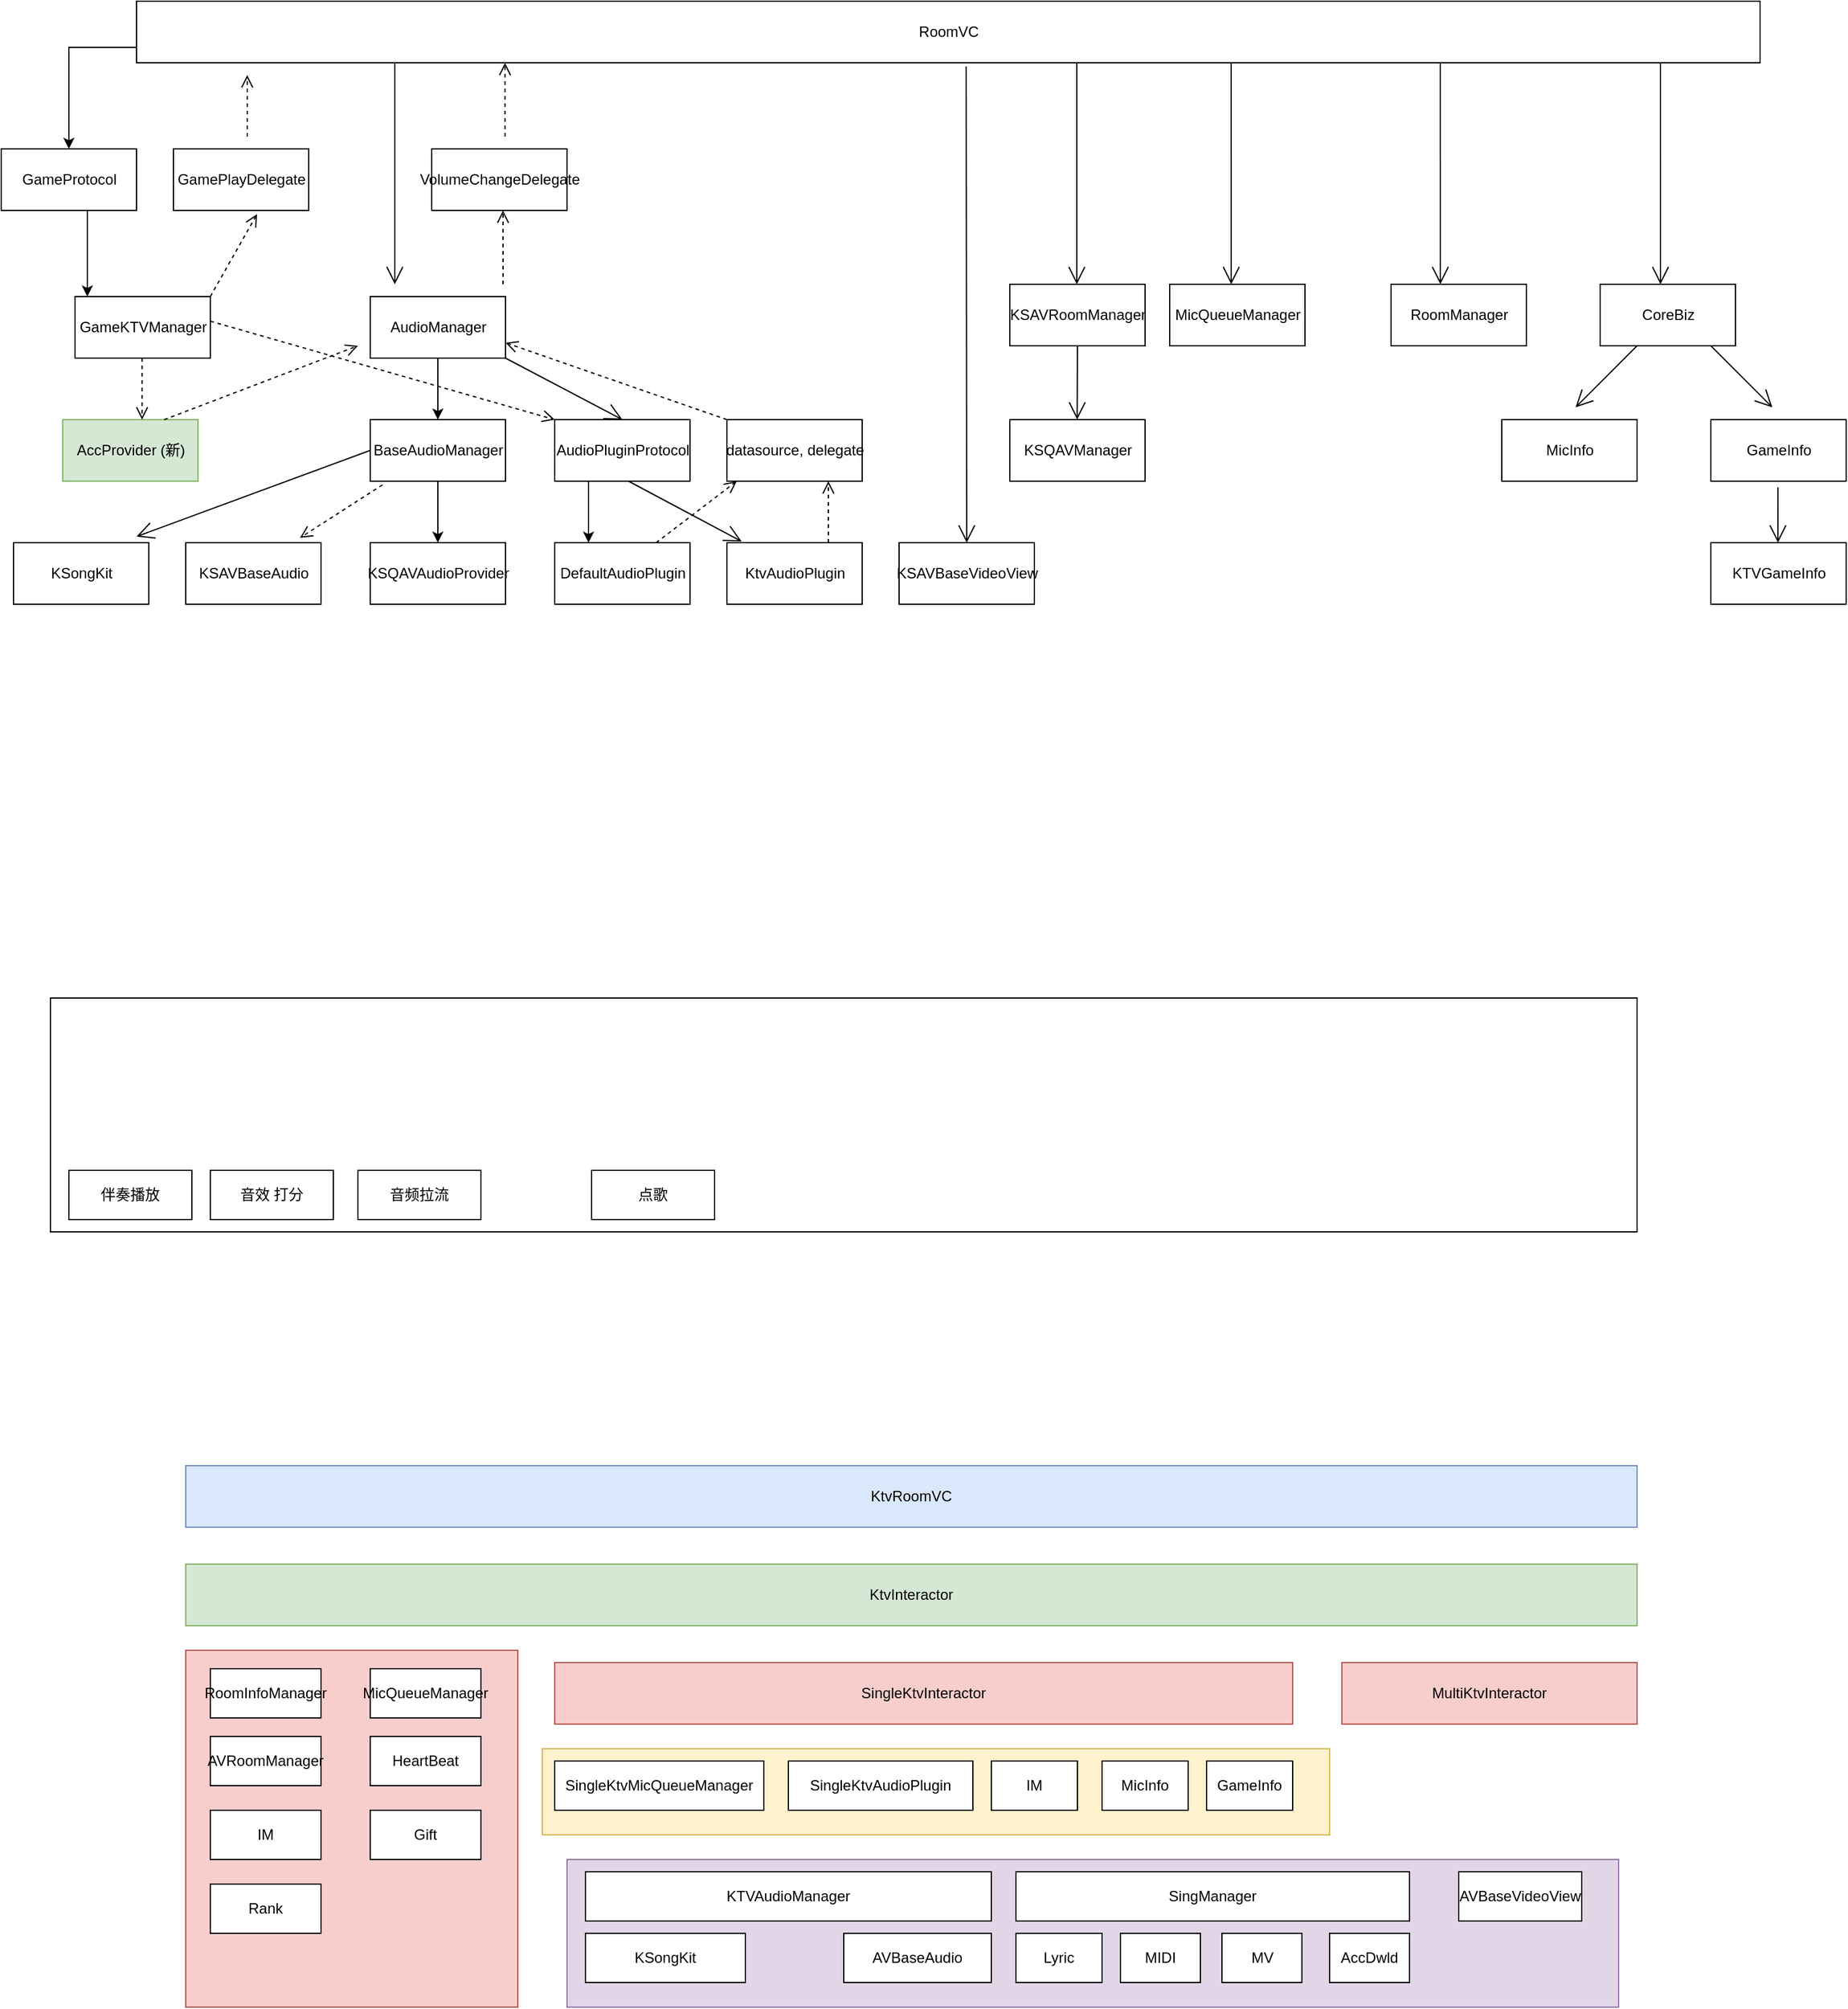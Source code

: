 <mxfile version="13.10.2" type="github">
  <diagram id="RX8tZE7j9Tt-qlyoLgVX" name="Page-1">
    <mxGraphModel dx="1721" dy="1003" grid="1" gridSize="10" guides="1" tooltips="1" connect="1" arrows="1" fold="1" page="1" pageScale="1" pageWidth="3300" pageHeight="4681" math="0" shadow="0">
      <root>
        <mxCell id="0" />
        <mxCell id="1" parent="0" />
        <mxCell id="LNAnqtrbUqoBeL77SgQ4-29" value="" style="rounded=0;whiteSpace=wrap;html=1;fillColor=#fff2cc;strokeColor=#d6b656;" vertex="1" parent="1">
          <mxGeometry x="930" y="1800" width="640" height="70" as="geometry" />
        </mxCell>
        <mxCell id="LNAnqtrbUqoBeL77SgQ4-23" value="" style="rounded=0;whiteSpace=wrap;html=1;fillColor=#e1d5e7;strokeColor=#9673a6;" vertex="1" parent="1">
          <mxGeometry x="950" y="1890" width="855" height="120" as="geometry" />
        </mxCell>
        <mxCell id="dRoRpwYoGaoy_X5UFxtA-8" value="RoomManager" style="html=1;" parent="1" vertex="1">
          <mxGeometry x="1620" y="610" width="110" height="50" as="geometry" />
        </mxCell>
        <mxCell id="dRoRpwYoGaoy_X5UFxtA-9" value="MicQueueManager" style="html=1;" parent="1" vertex="1">
          <mxGeometry x="1440" y="610" width="110" height="50" as="geometry" />
        </mxCell>
        <mxCell id="dRoRpwYoGaoy_X5UFxtA-11" value="CoreBiz" style="html=1;" parent="1" vertex="1">
          <mxGeometry x="1790" y="610" width="110" height="50" as="geometry" />
        </mxCell>
        <mxCell id="dRoRpwYoGaoy_X5UFxtA-12" value="MicInfo" style="html=1;" parent="1" vertex="1">
          <mxGeometry x="1710" y="720" width="110" height="50" as="geometry" />
        </mxCell>
        <mxCell id="dRoRpwYoGaoy_X5UFxtA-13" value="GameInfo" style="html=1;" parent="1" vertex="1">
          <mxGeometry x="1880" y="720" width="110" height="50" as="geometry" />
        </mxCell>
        <mxCell id="dRoRpwYoGaoy_X5UFxtA-14" value="KTVGameInfo" style="html=1;" parent="1" vertex="1">
          <mxGeometry x="1880" y="820" width="110" height="50" as="geometry" />
        </mxCell>
        <mxCell id="dRoRpwYoGaoy_X5UFxtA-16" value="GameProtocol" style="html=1;" parent="1" vertex="1">
          <mxGeometry x="490" y="500" width="110" height="50" as="geometry" />
        </mxCell>
        <mxCell id="dRoRpwYoGaoy_X5UFxtA-62" style="edgeStyle=orthogonalEdgeStyle;rounded=0;orthogonalLoop=1;jettySize=auto;html=1;exitX=0.25;exitY=1;exitDx=0;exitDy=0;entryX=0.25;entryY=0;entryDx=0;entryDy=0;" parent="1" source="dRoRpwYoGaoy_X5UFxtA-18" target="dRoRpwYoGaoy_X5UFxtA-59" edge="1">
          <mxGeometry relative="1" as="geometry" />
        </mxCell>
        <mxCell id="dRoRpwYoGaoy_X5UFxtA-18" value="AudioPluginProtocol" style="html=1;" parent="1" vertex="1">
          <mxGeometry x="940" y="720" width="110" height="50" as="geometry" />
        </mxCell>
        <mxCell id="dRoRpwYoGaoy_X5UFxtA-19" value="GameKTVManager" style="html=1;" parent="1" vertex="1">
          <mxGeometry x="550" y="620" width="110" height="50" as="geometry" />
        </mxCell>
        <mxCell id="dRoRpwYoGaoy_X5UFxtA-20" value="GamePlayDelegate" style="html=1;" parent="1" vertex="1">
          <mxGeometry x="630" y="500" width="110" height="50" as="geometry" />
        </mxCell>
        <mxCell id="dRoRpwYoGaoy_X5UFxtA-50" style="edgeStyle=orthogonalEdgeStyle;rounded=0;orthogonalLoop=1;jettySize=auto;html=1;exitX=0;exitY=0.75;exitDx=0;exitDy=0;entryX=0.5;entryY=0;entryDx=0;entryDy=0;" parent="1" source="dRoRpwYoGaoy_X5UFxtA-31" target="dRoRpwYoGaoy_X5UFxtA-16" edge="1">
          <mxGeometry relative="1" as="geometry" />
        </mxCell>
        <mxCell id="dRoRpwYoGaoy_X5UFxtA-31" value="RoomVC" style="html=1;" parent="1" vertex="1">
          <mxGeometry x="600" y="380" width="1320" height="50" as="geometry" />
        </mxCell>
        <mxCell id="dRoRpwYoGaoy_X5UFxtA-58" style="edgeStyle=orthogonalEdgeStyle;rounded=0;orthogonalLoop=1;jettySize=auto;html=1;exitX=0.5;exitY=1;exitDx=0;exitDy=0;entryX=0.5;entryY=0;entryDx=0;entryDy=0;" parent="1" source="dRoRpwYoGaoy_X5UFxtA-37" target="dRoRpwYoGaoy_X5UFxtA-52" edge="1">
          <mxGeometry relative="1" as="geometry" />
        </mxCell>
        <mxCell id="dRoRpwYoGaoy_X5UFxtA-37" value="AudioManager" style="html=1;" parent="1" vertex="1">
          <mxGeometry x="790" y="620" width="110" height="50" as="geometry" />
        </mxCell>
        <mxCell id="dRoRpwYoGaoy_X5UFxtA-38" value="KSAVRoomManager" style="html=1;" parent="1" vertex="1">
          <mxGeometry x="1310" y="610" width="110" height="50" as="geometry" />
        </mxCell>
        <mxCell id="dRoRpwYoGaoy_X5UFxtA-39" value="VolumeChangeDelegate" style="html=1;" parent="1" vertex="1">
          <mxGeometry x="840" y="500" width="110" height="50" as="geometry" />
        </mxCell>
        <mxCell id="dRoRpwYoGaoy_X5UFxtA-46" value="" style="html=1;verticalAlign=bottom;endArrow=open;dashed=1;endSize=8;" parent="1" edge="1">
          <mxGeometry y="50" relative="1" as="geometry">
            <mxPoint x="690" y="490" as="sourcePoint" />
            <mxPoint x="690" y="440" as="targetPoint" />
            <mxPoint as="offset" />
          </mxGeometry>
        </mxCell>
        <mxCell id="dRoRpwYoGaoy_X5UFxtA-47" value="" style="html=1;verticalAlign=bottom;endArrow=open;dashed=1;endSize=8;exitX=1;exitY=0;exitDx=0;exitDy=0;entryX=0.618;entryY=1.06;entryDx=0;entryDy=0;entryPerimeter=0;" parent="1" source="dRoRpwYoGaoy_X5UFxtA-19" target="dRoRpwYoGaoy_X5UFxtA-20" edge="1">
          <mxGeometry y="50" relative="1" as="geometry">
            <mxPoint x="794.5" y="610" as="sourcePoint" />
            <mxPoint x="794.5" y="560" as="targetPoint" />
            <mxPoint as="offset" />
          </mxGeometry>
        </mxCell>
        <mxCell id="dRoRpwYoGaoy_X5UFxtA-48" style="edgeStyle=orthogonalEdgeStyle;rounded=0;orthogonalLoop=1;jettySize=auto;html=1;" parent="1" edge="1">
          <mxGeometry relative="1" as="geometry">
            <mxPoint x="560" y="590" as="sourcePoint" />
            <mxPoint x="560" y="620" as="targetPoint" />
            <Array as="points">
              <mxPoint x="560" y="550" />
              <mxPoint x="560" y="550" />
            </Array>
          </mxGeometry>
        </mxCell>
        <mxCell id="dRoRpwYoGaoy_X5UFxtA-57" style="edgeStyle=orthogonalEdgeStyle;rounded=0;orthogonalLoop=1;jettySize=auto;html=1;exitX=0.5;exitY=1;exitDx=0;exitDy=0;entryX=0.5;entryY=0;entryDx=0;entryDy=0;" parent="1" source="dRoRpwYoGaoy_X5UFxtA-52" target="dRoRpwYoGaoy_X5UFxtA-56" edge="1">
          <mxGeometry relative="1" as="geometry" />
        </mxCell>
        <mxCell id="dRoRpwYoGaoy_X5UFxtA-52" value="BaseAudioManager" style="html=1;" parent="1" vertex="1">
          <mxGeometry x="790" y="720" width="110" height="50" as="geometry" />
        </mxCell>
        <mxCell id="dRoRpwYoGaoy_X5UFxtA-54" value="" style="html=1;verticalAlign=bottom;endArrow=open;dashed=1;endSize=8;entryX=0.618;entryY=1.06;entryDx=0;entryDy=0;entryPerimeter=0;" parent="1" edge="1">
          <mxGeometry y="50" relative="1" as="geometry">
            <mxPoint x="898" y="610" as="sourcePoint" />
            <mxPoint x="897.98" y="550" as="targetPoint" />
            <mxPoint as="offset" />
          </mxGeometry>
        </mxCell>
        <mxCell id="dRoRpwYoGaoy_X5UFxtA-55" value="" style="html=1;verticalAlign=bottom;endArrow=open;dashed=1;endSize=8;entryX=0.618;entryY=1.06;entryDx=0;entryDy=0;entryPerimeter=0;" parent="1" edge="1">
          <mxGeometry y="50" relative="1" as="geometry">
            <mxPoint x="899.62" y="490" as="sourcePoint" />
            <mxPoint x="899.6" y="430" as="targetPoint" />
            <mxPoint as="offset" />
          </mxGeometry>
        </mxCell>
        <mxCell id="dRoRpwYoGaoy_X5UFxtA-56" value="KSQAVAudioProvider" style="html=1;" parent="1" vertex="1">
          <mxGeometry x="790" y="820" width="110" height="50" as="geometry" />
        </mxCell>
        <mxCell id="dRoRpwYoGaoy_X5UFxtA-59" value="DefaultAudioPlugin" style="html=1;" parent="1" vertex="1">
          <mxGeometry x="940" y="820" width="110" height="50" as="geometry" />
        </mxCell>
        <mxCell id="dRoRpwYoGaoy_X5UFxtA-60" value="KtvAudioPlugin" style="html=1;" parent="1" vertex="1">
          <mxGeometry x="1080" y="820" width="110" height="50" as="geometry" />
        </mxCell>
        <mxCell id="dRoRpwYoGaoy_X5UFxtA-64" value="datasource, delegate" style="html=1;" parent="1" vertex="1">
          <mxGeometry x="1080" y="720" width="110" height="50" as="geometry" />
        </mxCell>
        <mxCell id="dRoRpwYoGaoy_X5UFxtA-67" value="" style="html=1;verticalAlign=bottom;endArrow=open;dashed=1;endSize=8;exitX=0.75;exitY=0;exitDx=0;exitDy=0;entryX=0.618;entryY=1.06;entryDx=0;entryDy=0;entryPerimeter=0;" parent="1" source="dRoRpwYoGaoy_X5UFxtA-59" edge="1">
          <mxGeometry y="50" relative="1" as="geometry">
            <mxPoint x="1050" y="837" as="sourcePoint" />
            <mxPoint x="1087.98" y="770" as="targetPoint" />
            <mxPoint as="offset" />
          </mxGeometry>
        </mxCell>
        <mxCell id="dRoRpwYoGaoy_X5UFxtA-68" value="" style="html=1;verticalAlign=bottom;endArrow=open;dashed=1;endSize=8;exitX=0.75;exitY=0;exitDx=0;exitDy=0;entryX=0.75;entryY=1;entryDx=0;entryDy=0;" parent="1" source="dRoRpwYoGaoy_X5UFxtA-60" target="dRoRpwYoGaoy_X5UFxtA-64" edge="1">
          <mxGeometry y="50" relative="1" as="geometry">
            <mxPoint x="1120" y="820" as="sourcePoint" />
            <mxPoint x="1185.48" y="770" as="targetPoint" />
            <mxPoint as="offset" />
          </mxGeometry>
        </mxCell>
        <mxCell id="dRoRpwYoGaoy_X5UFxtA-69" value="" style="html=1;verticalAlign=bottom;endArrow=open;dashed=1;endSize=8;exitX=0;exitY=0;exitDx=0;exitDy=0;entryX=1;entryY=0.75;entryDx=0;entryDy=0;" parent="1" source="dRoRpwYoGaoy_X5UFxtA-64" target="dRoRpwYoGaoy_X5UFxtA-37" edge="1">
          <mxGeometry y="50" relative="1" as="geometry">
            <mxPoint x="1070" y="710" as="sourcePoint" />
            <mxPoint x="1070" y="660" as="targetPoint" />
            <mxPoint as="offset" />
          </mxGeometry>
        </mxCell>
        <mxCell id="dRoRpwYoGaoy_X5UFxtA-71" value="" style="endArrow=open;endFill=1;endSize=12;html=1;entryX=0.109;entryY=-0.02;entryDx=0;entryDy=0;entryPerimeter=0;" parent="1" target="dRoRpwYoGaoy_X5UFxtA-60" edge="1">
          <mxGeometry width="160" relative="1" as="geometry">
            <mxPoint x="1000" y="770" as="sourcePoint" />
            <mxPoint x="1090" y="830" as="targetPoint" />
          </mxGeometry>
        </mxCell>
        <mxCell id="dRoRpwYoGaoy_X5UFxtA-73" value="" style="endArrow=open;endFill=1;endSize=12;html=1;" parent="1" edge="1">
          <mxGeometry width="160" relative="1" as="geometry">
            <mxPoint x="810" y="430" as="sourcePoint" />
            <mxPoint x="810" y="610" as="targetPoint" />
          </mxGeometry>
        </mxCell>
        <mxCell id="dRoRpwYoGaoy_X5UFxtA-74" value="" style="endArrow=open;endFill=1;endSize=12;html=1;" parent="1" edge="1">
          <mxGeometry width="160" relative="1" as="geometry">
            <mxPoint x="1364.5" y="430" as="sourcePoint" />
            <mxPoint x="1364.5" y="610" as="targetPoint" />
          </mxGeometry>
        </mxCell>
        <mxCell id="dRoRpwYoGaoy_X5UFxtA-75" value="" style="endArrow=open;endFill=1;endSize=12;html=1;entryX=0.455;entryY=0;entryDx=0;entryDy=0;entryPerimeter=0;" parent="1" target="dRoRpwYoGaoy_X5UFxtA-9" edge="1">
          <mxGeometry width="160" relative="1" as="geometry">
            <mxPoint x="1490" y="430" as="sourcePoint" />
            <mxPoint x="1490" y="595" as="targetPoint" />
          </mxGeometry>
        </mxCell>
        <mxCell id="dRoRpwYoGaoy_X5UFxtA-76" value="KSQAVManager" style="html=1;" parent="1" vertex="1">
          <mxGeometry x="1310" y="720" width="110" height="50" as="geometry" />
        </mxCell>
        <mxCell id="dRoRpwYoGaoy_X5UFxtA-77" value="" style="endArrow=open;endFill=1;endSize=12;html=1;" parent="1" edge="1">
          <mxGeometry width="160" relative="1" as="geometry">
            <mxPoint x="1365.01" y="660" as="sourcePoint" />
            <mxPoint x="1364.76" y="720" as="targetPoint" />
          </mxGeometry>
        </mxCell>
        <mxCell id="dRoRpwYoGaoy_X5UFxtA-78" value="AccProvider (新)" style="html=1;fillColor=#d5e8d4;strokeColor=#82b366;" parent="1" vertex="1">
          <mxGeometry x="540" y="720" width="110" height="50" as="geometry" />
        </mxCell>
        <mxCell id="dRoRpwYoGaoy_X5UFxtA-80" value="" style="html=1;verticalAlign=bottom;endArrow=open;dashed=1;endSize=8;entryX=0.618;entryY=1.06;entryDx=0;entryDy=0;entryPerimeter=0;fillColor=#f8cecc;" parent="1" edge="1">
          <mxGeometry y="50" relative="1" as="geometry">
            <mxPoint x="604.5" y="670" as="sourcePoint" />
            <mxPoint x="604.5" y="720" as="targetPoint" />
            <mxPoint as="offset" />
          </mxGeometry>
        </mxCell>
        <mxCell id="dRoRpwYoGaoy_X5UFxtA-81" value="" style="html=1;verticalAlign=bottom;endArrow=open;dashed=1;endSize=8;exitX=0.75;exitY=0;exitDx=0;exitDy=0;" parent="1" source="dRoRpwYoGaoy_X5UFxtA-78" edge="1">
          <mxGeometry y="50" relative="1" as="geometry">
            <mxPoint x="690" y="690" as="sourcePoint" />
            <mxPoint x="780" y="660" as="targetPoint" />
            <mxPoint as="offset" />
          </mxGeometry>
        </mxCell>
        <mxCell id="YZkKuV9QOpAfeZF1AWrd-1" value="" style="endArrow=open;endFill=1;endSize=12;html=1;entryX=0.455;entryY=0;entryDx=0;entryDy=0;entryPerimeter=0;" parent="1" edge="1">
          <mxGeometry width="160" relative="1" as="geometry">
            <mxPoint x="1660" y="430" as="sourcePoint" />
            <mxPoint x="1660.05" y="610" as="targetPoint" />
          </mxGeometry>
        </mxCell>
        <mxCell id="YZkKuV9QOpAfeZF1AWrd-2" value="" style="endArrow=open;endFill=1;endSize=12;html=1;entryX=0.455;entryY=0;entryDx=0;entryDy=0;entryPerimeter=0;" parent="1" edge="1">
          <mxGeometry width="160" relative="1" as="geometry">
            <mxPoint x="1839" y="430" as="sourcePoint" />
            <mxPoint x="1839.05" y="610" as="targetPoint" />
          </mxGeometry>
        </mxCell>
        <mxCell id="YZkKuV9QOpAfeZF1AWrd-3" value="" style="endArrow=open;endFill=1;endSize=12;html=1;entryX=0.455;entryY=0;entryDx=0;entryDy=0;entryPerimeter=0;" parent="1" edge="1">
          <mxGeometry width="160" relative="1" as="geometry">
            <mxPoint x="1820" y="660" as="sourcePoint" />
            <mxPoint x="1770.0" y="710" as="targetPoint" />
          </mxGeometry>
        </mxCell>
        <mxCell id="YZkKuV9QOpAfeZF1AWrd-4" value="" style="endArrow=open;endFill=1;endSize=12;html=1;entryX=0.455;entryY=0;entryDx=0;entryDy=0;entryPerimeter=0;" parent="1" edge="1">
          <mxGeometry width="160" relative="1" as="geometry">
            <mxPoint x="1880" y="660" as="sourcePoint" />
            <mxPoint x="1930" y="710" as="targetPoint" />
          </mxGeometry>
        </mxCell>
        <mxCell id="YZkKuV9QOpAfeZF1AWrd-5" value="" style="endArrow=open;endFill=1;endSize=12;html=1;entryX=0.455;entryY=0;entryDx=0;entryDy=0;entryPerimeter=0;" parent="1" edge="1">
          <mxGeometry width="160" relative="1" as="geometry">
            <mxPoint x="1934.5" y="775" as="sourcePoint" />
            <mxPoint x="1934.55" y="820" as="targetPoint" />
          </mxGeometry>
        </mxCell>
        <mxCell id="YZkKuV9QOpAfeZF1AWrd-7" value="" style="html=1;verticalAlign=bottom;endArrow=open;dashed=1;endSize=8;exitX=0.75;exitY=0;exitDx=0;exitDy=0;entryX=0;entryY=0;entryDx=0;entryDy=0;" parent="1" target="dRoRpwYoGaoy_X5UFxtA-18" edge="1">
          <mxGeometry y="50" relative="1" as="geometry">
            <mxPoint x="660" y="640" as="sourcePoint" />
            <mxPoint x="930" y="720" as="targetPoint" />
            <mxPoint as="offset" />
          </mxGeometry>
        </mxCell>
        <mxCell id="YZkKuV9QOpAfeZF1AWrd-8" value="" style="rounded=0;whiteSpace=wrap;html=1;" parent="1" vertex="1">
          <mxGeometry x="530" y="1190" width="1290" height="190" as="geometry" />
        </mxCell>
        <mxCell id="YZkKuV9QOpAfeZF1AWrd-9" value="伴奏播放" style="rounded=0;whiteSpace=wrap;html=1;" parent="1" vertex="1">
          <mxGeometry x="545" y="1330" width="100" height="40" as="geometry" />
        </mxCell>
        <mxCell id="YZkKuV9QOpAfeZF1AWrd-11" value="音频拉流" style="rounded=0;whiteSpace=wrap;html=1;" parent="1" vertex="1">
          <mxGeometry x="780" y="1330" width="100" height="40" as="geometry" />
        </mxCell>
        <mxCell id="YZkKuV9QOpAfeZF1AWrd-12" value="KSAVBaseAudio" style="html=1;" parent="1" vertex="1">
          <mxGeometry x="640" y="820" width="110" height="50" as="geometry" />
        </mxCell>
        <mxCell id="YZkKuV9QOpAfeZF1AWrd-13" value="" style="html=1;verticalAlign=bottom;endArrow=open;dashed=1;endSize=8;entryX=0.845;entryY=-0.08;entryDx=0;entryDy=0;entryPerimeter=0;exitX=0.091;exitY=1.06;exitDx=0;exitDy=0;exitPerimeter=0;" parent="1" source="dRoRpwYoGaoy_X5UFxtA-52" target="YZkKuV9QOpAfeZF1AWrd-12" edge="1">
          <mxGeometry y="50" relative="1" as="geometry">
            <mxPoint x="760" y="760" as="sourcePoint" />
            <mxPoint x="760" y="810" as="targetPoint" />
            <mxPoint as="offset" />
          </mxGeometry>
        </mxCell>
        <mxCell id="YZkKuV9QOpAfeZF1AWrd-14" value="KSongKit" style="html=1;" parent="1" vertex="1">
          <mxGeometry x="500" y="820" width="110" height="50" as="geometry" />
        </mxCell>
        <mxCell id="YZkKuV9QOpAfeZF1AWrd-15" value="音效 打分" style="rounded=0;whiteSpace=wrap;html=1;" parent="1" vertex="1">
          <mxGeometry x="660" y="1330" width="100" height="40" as="geometry" />
        </mxCell>
        <mxCell id="YZkKuV9QOpAfeZF1AWrd-17" value="" style="endArrow=open;endFill=1;endSize=12;html=1;exitX=1;exitY=1;exitDx=0;exitDy=0;entryX=0.5;entryY=0;entryDx=0;entryDy=0;" parent="1" source="dRoRpwYoGaoy_X5UFxtA-37" target="dRoRpwYoGaoy_X5UFxtA-18" edge="1">
          <mxGeometry width="160" relative="1" as="geometry">
            <mxPoint x="800" y="680" as="sourcePoint" />
            <mxPoint x="740" y="730" as="targetPoint" />
          </mxGeometry>
        </mxCell>
        <mxCell id="YZkKuV9QOpAfeZF1AWrd-18" value="" style="endArrow=open;endFill=1;endSize=12;html=1;exitX=0;exitY=0.5;exitDx=0;exitDy=0;entryX=0.909;entryY=-0.1;entryDx=0;entryDy=0;entryPerimeter=0;" parent="1" source="dRoRpwYoGaoy_X5UFxtA-52" target="YZkKuV9QOpAfeZF1AWrd-14" edge="1">
          <mxGeometry width="160" relative="1" as="geometry">
            <mxPoint x="655" y="740" as="sourcePoint" />
            <mxPoint x="750" y="790" as="targetPoint" />
          </mxGeometry>
        </mxCell>
        <mxCell id="YZkKuV9QOpAfeZF1AWrd-19" value="点歌" style="rounded=0;whiteSpace=wrap;html=1;" parent="1" vertex="1">
          <mxGeometry x="970" y="1330" width="100" height="40" as="geometry" />
        </mxCell>
        <mxCell id="-WgHUGJGcXcpyEQhcgl2-1" value="KSAVBaseVideoView" style="html=1;" parent="1" vertex="1">
          <mxGeometry x="1220" y="820" width="110" height="50" as="geometry" />
        </mxCell>
        <mxCell id="-WgHUGJGcXcpyEQhcgl2-2" value="" style="endArrow=open;endFill=1;endSize=12;html=1;exitX=0.511;exitY=1.06;exitDx=0;exitDy=0;exitPerimeter=0;entryX=0.5;entryY=0;entryDx=0;entryDy=0;" parent="1" source="dRoRpwYoGaoy_X5UFxtA-31" target="-WgHUGJGcXcpyEQhcgl2-1" edge="1">
          <mxGeometry width="160" relative="1" as="geometry">
            <mxPoint x="1275" y="520" as="sourcePoint" />
            <mxPoint x="1274.5" y="810" as="targetPoint" />
          </mxGeometry>
        </mxCell>
        <mxCell id="LNAnqtrbUqoBeL77SgQ4-1" value="SingleKtvInteractor" style="rounded=0;whiteSpace=wrap;html=1;fillColor=#f8cecc;strokeColor=#b85450;" vertex="1" parent="1">
          <mxGeometry x="940" y="1730" width="600" height="50" as="geometry" />
        </mxCell>
        <mxCell id="LNAnqtrbUqoBeL77SgQ4-2" value="MultiKtvInteractor" style="rounded=0;whiteSpace=wrap;html=1;fillColor=#f8cecc;strokeColor=#b85450;" vertex="1" parent="1">
          <mxGeometry x="1580" y="1730" width="240" height="50" as="geometry" />
        </mxCell>
        <mxCell id="LNAnqtrbUqoBeL77SgQ4-3" value="KtvInteractor" style="rounded=0;whiteSpace=wrap;html=1;fillColor=#d5e8d4;strokeColor=#82b366;" vertex="1" parent="1">
          <mxGeometry x="640" y="1650" width="1180" height="50" as="geometry" />
        </mxCell>
        <mxCell id="LNAnqtrbUqoBeL77SgQ4-4" value="" style="rounded=0;whiteSpace=wrap;html=1;fillColor=#f8cecc;strokeColor=#b85450;" vertex="1" parent="1">
          <mxGeometry x="640" y="1720" width="270" height="290" as="geometry" />
        </mxCell>
        <mxCell id="LNAnqtrbUqoBeL77SgQ4-5" value="RoomInfoManager" style="rounded=0;whiteSpace=wrap;html=1;" vertex="1" parent="1">
          <mxGeometry x="660" y="1735" width="90" height="40" as="geometry" />
        </mxCell>
        <mxCell id="LNAnqtrbUqoBeL77SgQ4-6" value="MicQueueManager" style="rounded=0;whiteSpace=wrap;html=1;" vertex="1" parent="1">
          <mxGeometry x="790" y="1735" width="90" height="40" as="geometry" />
        </mxCell>
        <mxCell id="LNAnqtrbUqoBeL77SgQ4-7" value="IM" style="rounded=0;whiteSpace=wrap;html=1;" vertex="1" parent="1">
          <mxGeometry x="660" y="1850" width="90" height="40" as="geometry" />
        </mxCell>
        <mxCell id="LNAnqtrbUqoBeL77SgQ4-8" value="HeartBeat" style="rounded=0;whiteSpace=wrap;html=1;" vertex="1" parent="1">
          <mxGeometry x="790" y="1790" width="90" height="40" as="geometry" />
        </mxCell>
        <mxCell id="LNAnqtrbUqoBeL77SgQ4-9" value="Rank" style="rounded=0;whiteSpace=wrap;html=1;" vertex="1" parent="1">
          <mxGeometry x="660" y="1910" width="90" height="40" as="geometry" />
        </mxCell>
        <mxCell id="LNAnqtrbUqoBeL77SgQ4-10" value="Gift" style="rounded=0;whiteSpace=wrap;html=1;" vertex="1" parent="1">
          <mxGeometry x="790" y="1850" width="90" height="40" as="geometry" />
        </mxCell>
        <mxCell id="LNAnqtrbUqoBeL77SgQ4-11" value="SingleKtvMicQueueManager" style="rounded=0;whiteSpace=wrap;html=1;" vertex="1" parent="1">
          <mxGeometry x="940" y="1810" width="170" height="40" as="geometry" />
        </mxCell>
        <mxCell id="LNAnqtrbUqoBeL77SgQ4-12" value="SingManager" style="rounded=0;whiteSpace=wrap;html=1;" vertex="1" parent="1">
          <mxGeometry x="1315" y="1900" width="320" height="40" as="geometry" />
        </mxCell>
        <mxCell id="LNAnqtrbUqoBeL77SgQ4-13" value="KTVAudioManager" style="rounded=0;whiteSpace=wrap;html=1;" vertex="1" parent="1">
          <mxGeometry x="965" y="1900" width="330" height="40" as="geometry" />
        </mxCell>
        <mxCell id="LNAnqtrbUqoBeL77SgQ4-14" value="SingleKtvAudioPlugin" style="rounded=0;whiteSpace=wrap;html=1;" vertex="1" parent="1">
          <mxGeometry x="1130" y="1810" width="150" height="40" as="geometry" />
        </mxCell>
        <mxCell id="LNAnqtrbUqoBeL77SgQ4-16" value="KSongKit" style="rounded=0;whiteSpace=wrap;html=1;" vertex="1" parent="1">
          <mxGeometry x="965" y="1950" width="130" height="40" as="geometry" />
        </mxCell>
        <mxCell id="LNAnqtrbUqoBeL77SgQ4-17" value="AVBaseAudio" style="rounded=0;whiteSpace=wrap;html=1;" vertex="1" parent="1">
          <mxGeometry x="1175" y="1950" width="120" height="40" as="geometry" />
        </mxCell>
        <mxCell id="LNAnqtrbUqoBeL77SgQ4-18" value="AVRoomManager" style="rounded=0;whiteSpace=wrap;html=1;" vertex="1" parent="1">
          <mxGeometry x="660" y="1790" width="90" height="40" as="geometry" />
        </mxCell>
        <mxCell id="LNAnqtrbUqoBeL77SgQ4-19" value="Lyric" style="rounded=0;whiteSpace=wrap;html=1;" vertex="1" parent="1">
          <mxGeometry x="1315" y="1950" width="70" height="40" as="geometry" />
        </mxCell>
        <mxCell id="LNAnqtrbUqoBeL77SgQ4-20" value="MIDI" style="rounded=0;whiteSpace=wrap;html=1;" vertex="1" parent="1">
          <mxGeometry x="1400" y="1950" width="65" height="40" as="geometry" />
        </mxCell>
        <mxCell id="LNAnqtrbUqoBeL77SgQ4-21" value="MV" style="rounded=0;whiteSpace=wrap;html=1;" vertex="1" parent="1">
          <mxGeometry x="1482.5" y="1950" width="65" height="40" as="geometry" />
        </mxCell>
        <mxCell id="LNAnqtrbUqoBeL77SgQ4-22" value="AccDwld" style="rounded=0;whiteSpace=wrap;html=1;" vertex="1" parent="1">
          <mxGeometry x="1570" y="1950" width="65" height="40" as="geometry" />
        </mxCell>
        <mxCell id="LNAnqtrbUqoBeL77SgQ4-24" value="AVBaseVideoView" style="rounded=0;whiteSpace=wrap;html=1;" vertex="1" parent="1">
          <mxGeometry x="1675" y="1900" width="100" height="40" as="geometry" />
        </mxCell>
        <mxCell id="LNAnqtrbUqoBeL77SgQ4-25" value="IM" style="rounded=0;whiteSpace=wrap;html=1;" vertex="1" parent="1">
          <mxGeometry x="1295" y="1810" width="70" height="40" as="geometry" />
        </mxCell>
        <mxCell id="LNAnqtrbUqoBeL77SgQ4-26" value="MicInfo" style="rounded=0;whiteSpace=wrap;html=1;" vertex="1" parent="1">
          <mxGeometry x="1385" y="1810" width="70" height="40" as="geometry" />
        </mxCell>
        <mxCell id="LNAnqtrbUqoBeL77SgQ4-27" value="GameInfo" style="rounded=0;whiteSpace=wrap;html=1;" vertex="1" parent="1">
          <mxGeometry x="1470" y="1810" width="70" height="40" as="geometry" />
        </mxCell>
        <mxCell id="LNAnqtrbUqoBeL77SgQ4-28" value="KtvRoomVC" style="rounded=0;whiteSpace=wrap;html=1;fillColor=#dae8fc;strokeColor=#6c8ebf;" vertex="1" parent="1">
          <mxGeometry x="640" y="1570" width="1180" height="50" as="geometry" />
        </mxCell>
      </root>
    </mxGraphModel>
  </diagram>
</mxfile>
